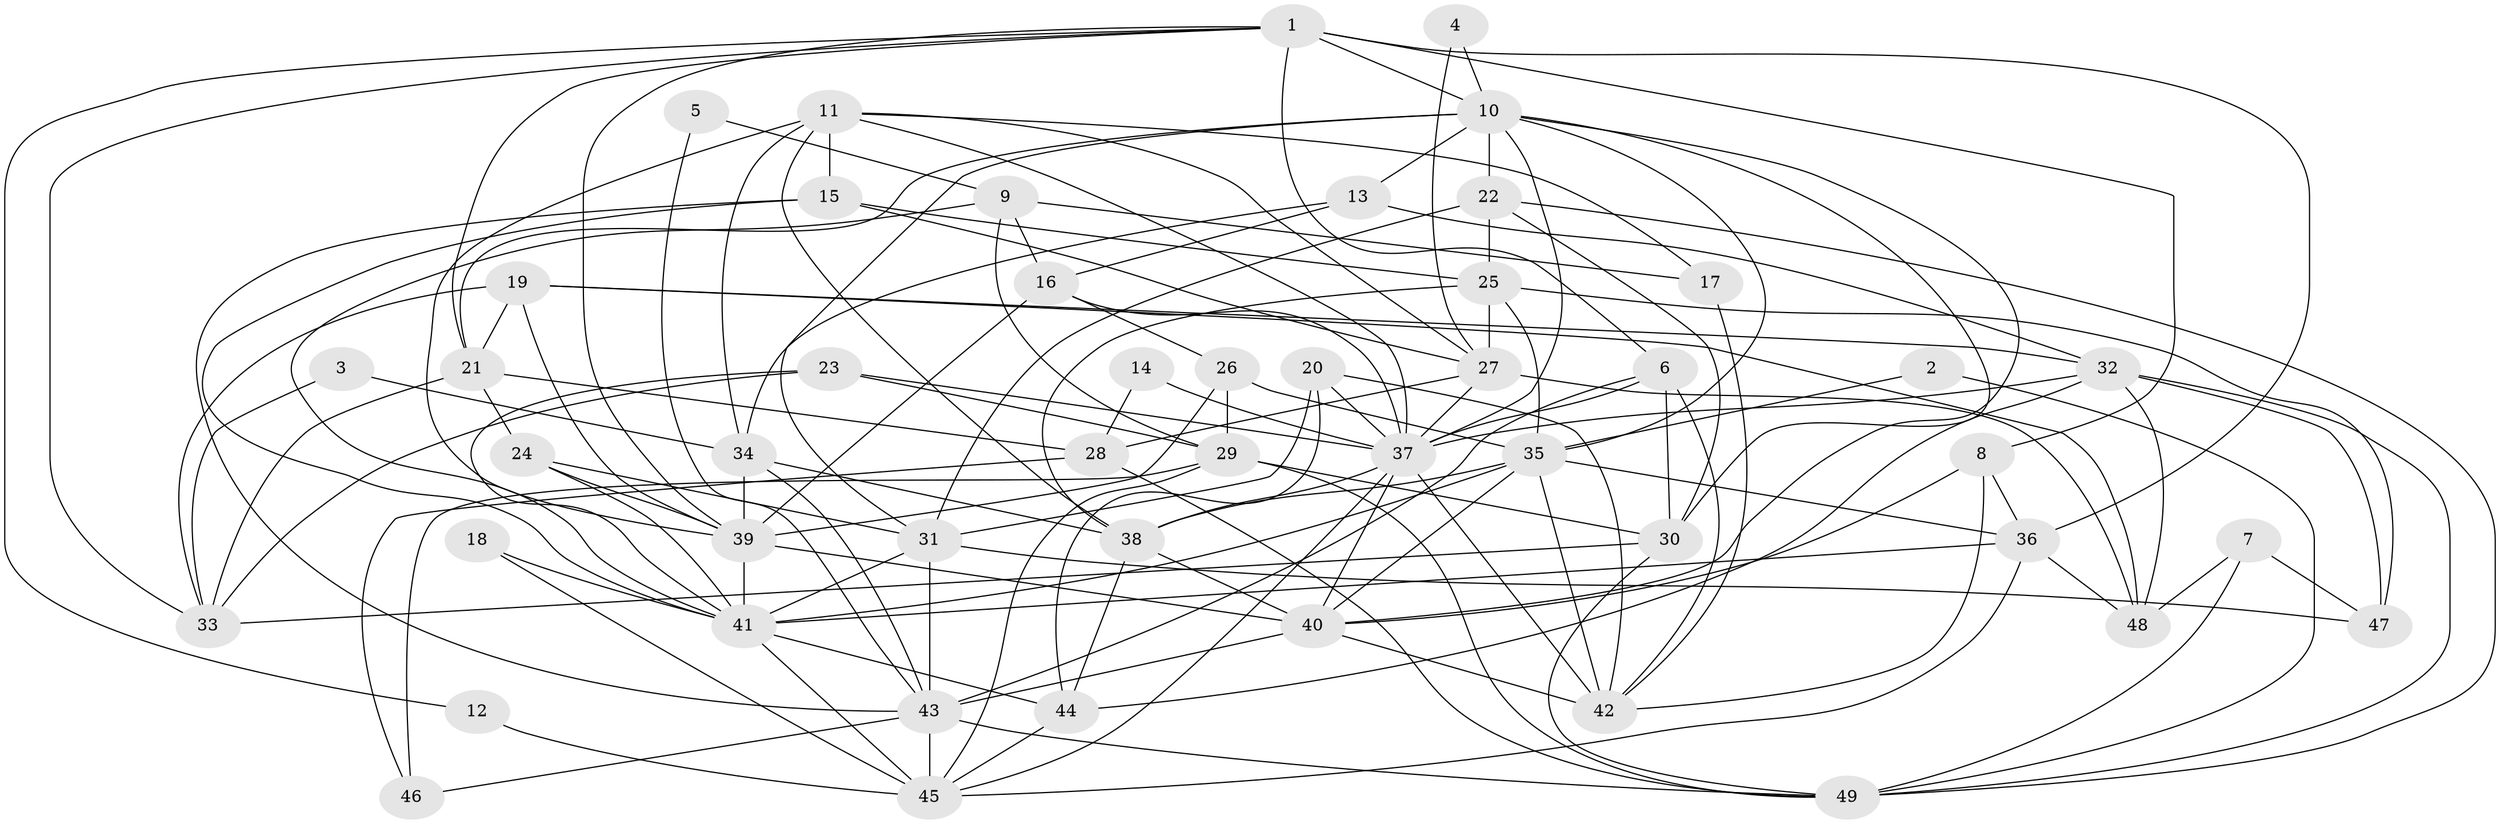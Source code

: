 // original degree distribution, {4: 0.32989690721649484, 6: 0.08247422680412371, 2: 0.16494845360824742, 3: 0.1958762886597938, 7: 0.010309278350515464, 5: 0.18556701030927836, 8: 0.020618556701030927, 10: 0.010309278350515464}
// Generated by graph-tools (version 1.1) at 2025/26/03/09/25 03:26:16]
// undirected, 49 vertices, 137 edges
graph export_dot {
graph [start="1"]
  node [color=gray90,style=filled];
  1;
  2;
  3;
  4;
  5;
  6;
  7;
  8;
  9;
  10;
  11;
  12;
  13;
  14;
  15;
  16;
  17;
  18;
  19;
  20;
  21;
  22;
  23;
  24;
  25;
  26;
  27;
  28;
  29;
  30;
  31;
  32;
  33;
  34;
  35;
  36;
  37;
  38;
  39;
  40;
  41;
  42;
  43;
  44;
  45;
  46;
  47;
  48;
  49;
  1 -- 6 [weight=1.0];
  1 -- 8 [weight=1.0];
  1 -- 10 [weight=1.0];
  1 -- 12 [weight=1.0];
  1 -- 21 [weight=1.0];
  1 -- 33 [weight=1.0];
  1 -- 36 [weight=2.0];
  1 -- 39 [weight=1.0];
  2 -- 35 [weight=1.0];
  2 -- 49 [weight=1.0];
  3 -- 33 [weight=1.0];
  3 -- 34 [weight=1.0];
  4 -- 10 [weight=1.0];
  4 -- 27 [weight=1.0];
  5 -- 9 [weight=1.0];
  5 -- 43 [weight=1.0];
  6 -- 30 [weight=1.0];
  6 -- 37 [weight=2.0];
  6 -- 42 [weight=1.0];
  6 -- 43 [weight=2.0];
  7 -- 47 [weight=1.0];
  7 -- 48 [weight=1.0];
  7 -- 49 [weight=1.0];
  8 -- 36 [weight=1.0];
  8 -- 40 [weight=1.0];
  8 -- 42 [weight=1.0];
  9 -- 16 [weight=1.0];
  9 -- 17 [weight=1.0];
  9 -- 29 [weight=1.0];
  9 -- 41 [weight=1.0];
  10 -- 13 [weight=1.0];
  10 -- 21 [weight=1.0];
  10 -- 22 [weight=1.0];
  10 -- 30 [weight=1.0];
  10 -- 31 [weight=1.0];
  10 -- 35 [weight=1.0];
  10 -- 37 [weight=1.0];
  10 -- 40 [weight=1.0];
  11 -- 15 [weight=1.0];
  11 -- 17 [weight=1.0];
  11 -- 27 [weight=1.0];
  11 -- 34 [weight=1.0];
  11 -- 37 [weight=1.0];
  11 -- 38 [weight=1.0];
  11 -- 39 [weight=1.0];
  12 -- 45 [weight=1.0];
  13 -- 16 [weight=1.0];
  13 -- 32 [weight=1.0];
  13 -- 34 [weight=1.0];
  14 -- 28 [weight=1.0];
  14 -- 37 [weight=1.0];
  15 -- 25 [weight=1.0];
  15 -- 27 [weight=1.0];
  15 -- 41 [weight=1.0];
  15 -- 43 [weight=1.0];
  16 -- 26 [weight=1.0];
  16 -- 37 [weight=2.0];
  16 -- 39 [weight=1.0];
  17 -- 42 [weight=1.0];
  18 -- 41 [weight=1.0];
  18 -- 45 [weight=1.0];
  19 -- 21 [weight=1.0];
  19 -- 32 [weight=1.0];
  19 -- 33 [weight=1.0];
  19 -- 39 [weight=1.0];
  19 -- 48 [weight=1.0];
  20 -- 31 [weight=1.0];
  20 -- 37 [weight=1.0];
  20 -- 42 [weight=1.0];
  20 -- 44 [weight=1.0];
  21 -- 24 [weight=1.0];
  21 -- 28 [weight=1.0];
  21 -- 33 [weight=1.0];
  22 -- 25 [weight=1.0];
  22 -- 30 [weight=1.0];
  22 -- 31 [weight=1.0];
  22 -- 49 [weight=1.0];
  23 -- 29 [weight=1.0];
  23 -- 33 [weight=1.0];
  23 -- 37 [weight=2.0];
  23 -- 41 [weight=1.0];
  24 -- 31 [weight=1.0];
  24 -- 39 [weight=1.0];
  24 -- 41 [weight=1.0];
  25 -- 27 [weight=1.0];
  25 -- 35 [weight=1.0];
  25 -- 38 [weight=2.0];
  25 -- 47 [weight=1.0];
  26 -- 29 [weight=1.0];
  26 -- 35 [weight=1.0];
  26 -- 39 [weight=1.0];
  27 -- 28 [weight=1.0];
  27 -- 37 [weight=1.0];
  27 -- 48 [weight=1.0];
  28 -- 46 [weight=1.0];
  28 -- 49 [weight=1.0];
  29 -- 30 [weight=1.0];
  29 -- 45 [weight=1.0];
  29 -- 46 [weight=1.0];
  29 -- 49 [weight=1.0];
  30 -- 33 [weight=1.0];
  30 -- 49 [weight=1.0];
  31 -- 41 [weight=1.0];
  31 -- 43 [weight=1.0];
  31 -- 47 [weight=1.0];
  32 -- 37 [weight=1.0];
  32 -- 44 [weight=1.0];
  32 -- 47 [weight=1.0];
  32 -- 48 [weight=1.0];
  32 -- 49 [weight=1.0];
  34 -- 38 [weight=1.0];
  34 -- 39 [weight=1.0];
  34 -- 43 [weight=1.0];
  35 -- 36 [weight=1.0];
  35 -- 38 [weight=1.0];
  35 -- 40 [weight=1.0];
  35 -- 41 [weight=1.0];
  35 -- 42 [weight=1.0];
  36 -- 41 [weight=1.0];
  36 -- 45 [weight=1.0];
  36 -- 48 [weight=1.0];
  37 -- 38 [weight=1.0];
  37 -- 40 [weight=1.0];
  37 -- 42 [weight=1.0];
  37 -- 45 [weight=1.0];
  38 -- 40 [weight=1.0];
  38 -- 44 [weight=1.0];
  39 -- 40 [weight=1.0];
  39 -- 41 [weight=1.0];
  40 -- 42 [weight=1.0];
  40 -- 43 [weight=1.0];
  41 -- 44 [weight=1.0];
  41 -- 45 [weight=2.0];
  43 -- 45 [weight=1.0];
  43 -- 46 [weight=1.0];
  43 -- 49 [weight=1.0];
  44 -- 45 [weight=1.0];
}
